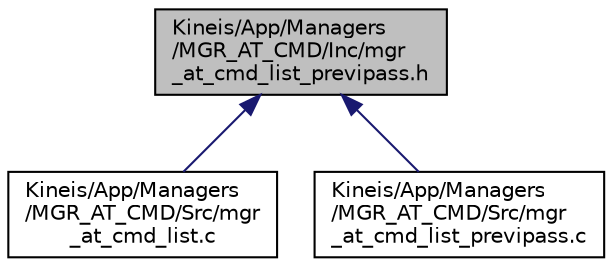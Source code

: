 digraph "Kineis/App/Managers/MGR_AT_CMD/Inc/mgr_at_cmd_list_previpass.h"
{
 // INTERACTIVE_SVG=YES
 // LATEX_PDF_SIZE
  edge [fontname="Helvetica",fontsize="10",labelfontname="Helvetica",labelfontsize="10"];
  node [fontname="Helvetica",fontsize="10",shape=record];
  Node1 [label="Kineis/App/Managers\l/MGR_AT_CMD/Inc/mgr\l_at_cmd_list_previpass.h",height=0.2,width=0.4,color="black", fillcolor="grey75", style="filled", fontcolor="black",tooltip="subset of AT commands concerning satellite PASS predictions, usefull for Medium Acces"];
  Node1 -> Node2 [dir="back",color="midnightblue",fontsize="10",style="solid",fontname="Helvetica"];
  Node2 [label="Kineis/App/Managers\l/MGR_AT_CMD/Src/mgr\l_at_cmd_list.c",height=0.2,width=0.4,color="black", fillcolor="white", style="filled",URL="$da/df9/mgr__at__cmd__list_8c.html",tooltip="AT commands list main file."];
  Node1 -> Node3 [dir="back",color="midnightblue",fontsize="10",style="solid",fontname="Helvetica"];
  Node3 [label="Kineis/App/Managers\l/MGR_AT_CMD/Src/mgr\l_at_cmd_list_previpass.c",height=0.2,width=0.4,color="black", fillcolor="white", style="filled",URL="$d0/d4a/mgr__at__cmd__list__previpass_8c.html",tooltip="subset of AT commands concerning satellite PASS predictions, usefull for Medium Acces"];
}
